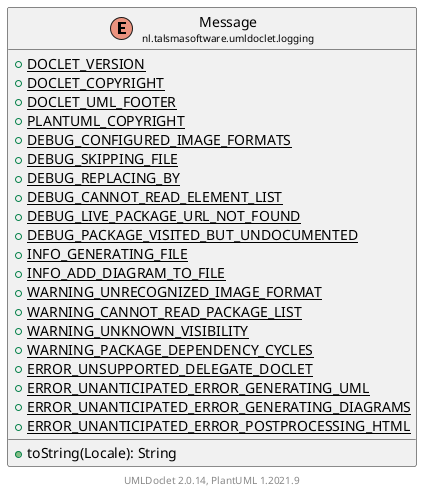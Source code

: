 @startuml
    set namespaceSeparator none
    hide empty fields
    hide empty methods

    enum "<size:14>Message\n<size:10>nl.talsmasoftware.umldoclet.logging" as nl.talsmasoftware.umldoclet.logging.Message [[Message.html]] {
        {static} +DOCLET_VERSION
        {static} +DOCLET_COPYRIGHT
        {static} +DOCLET_UML_FOOTER
        {static} +PLANTUML_COPYRIGHT
        {static} +DEBUG_CONFIGURED_IMAGE_FORMATS
        {static} +DEBUG_SKIPPING_FILE
        {static} +DEBUG_REPLACING_BY
        {static} +DEBUG_CANNOT_READ_ELEMENT_LIST
        {static} +DEBUG_LIVE_PACKAGE_URL_NOT_FOUND
        {static} +DEBUG_PACKAGE_VISITED_BUT_UNDOCUMENTED
        {static} +INFO_GENERATING_FILE
        {static} +INFO_ADD_DIAGRAM_TO_FILE
        {static} +WARNING_UNRECOGNIZED_IMAGE_FORMAT
        {static} +WARNING_CANNOT_READ_PACKAGE_LIST
        {static} +WARNING_UNKNOWN_VISIBILITY
        {static} +WARNING_PACKAGE_DEPENDENCY_CYCLES
        {static} +ERROR_UNSUPPORTED_DELEGATE_DOCLET
        {static} +ERROR_UNANTICIPATED_ERROR_GENERATING_UML
        {static} +ERROR_UNANTICIPATED_ERROR_GENERATING_DIAGRAMS
        {static} +ERROR_UNANTICIPATED_ERROR_POSTPROCESSING_HTML
        +toString(Locale): String
    }

    center footer UMLDoclet 2.0.14, PlantUML 1.2021.9
@enduml
